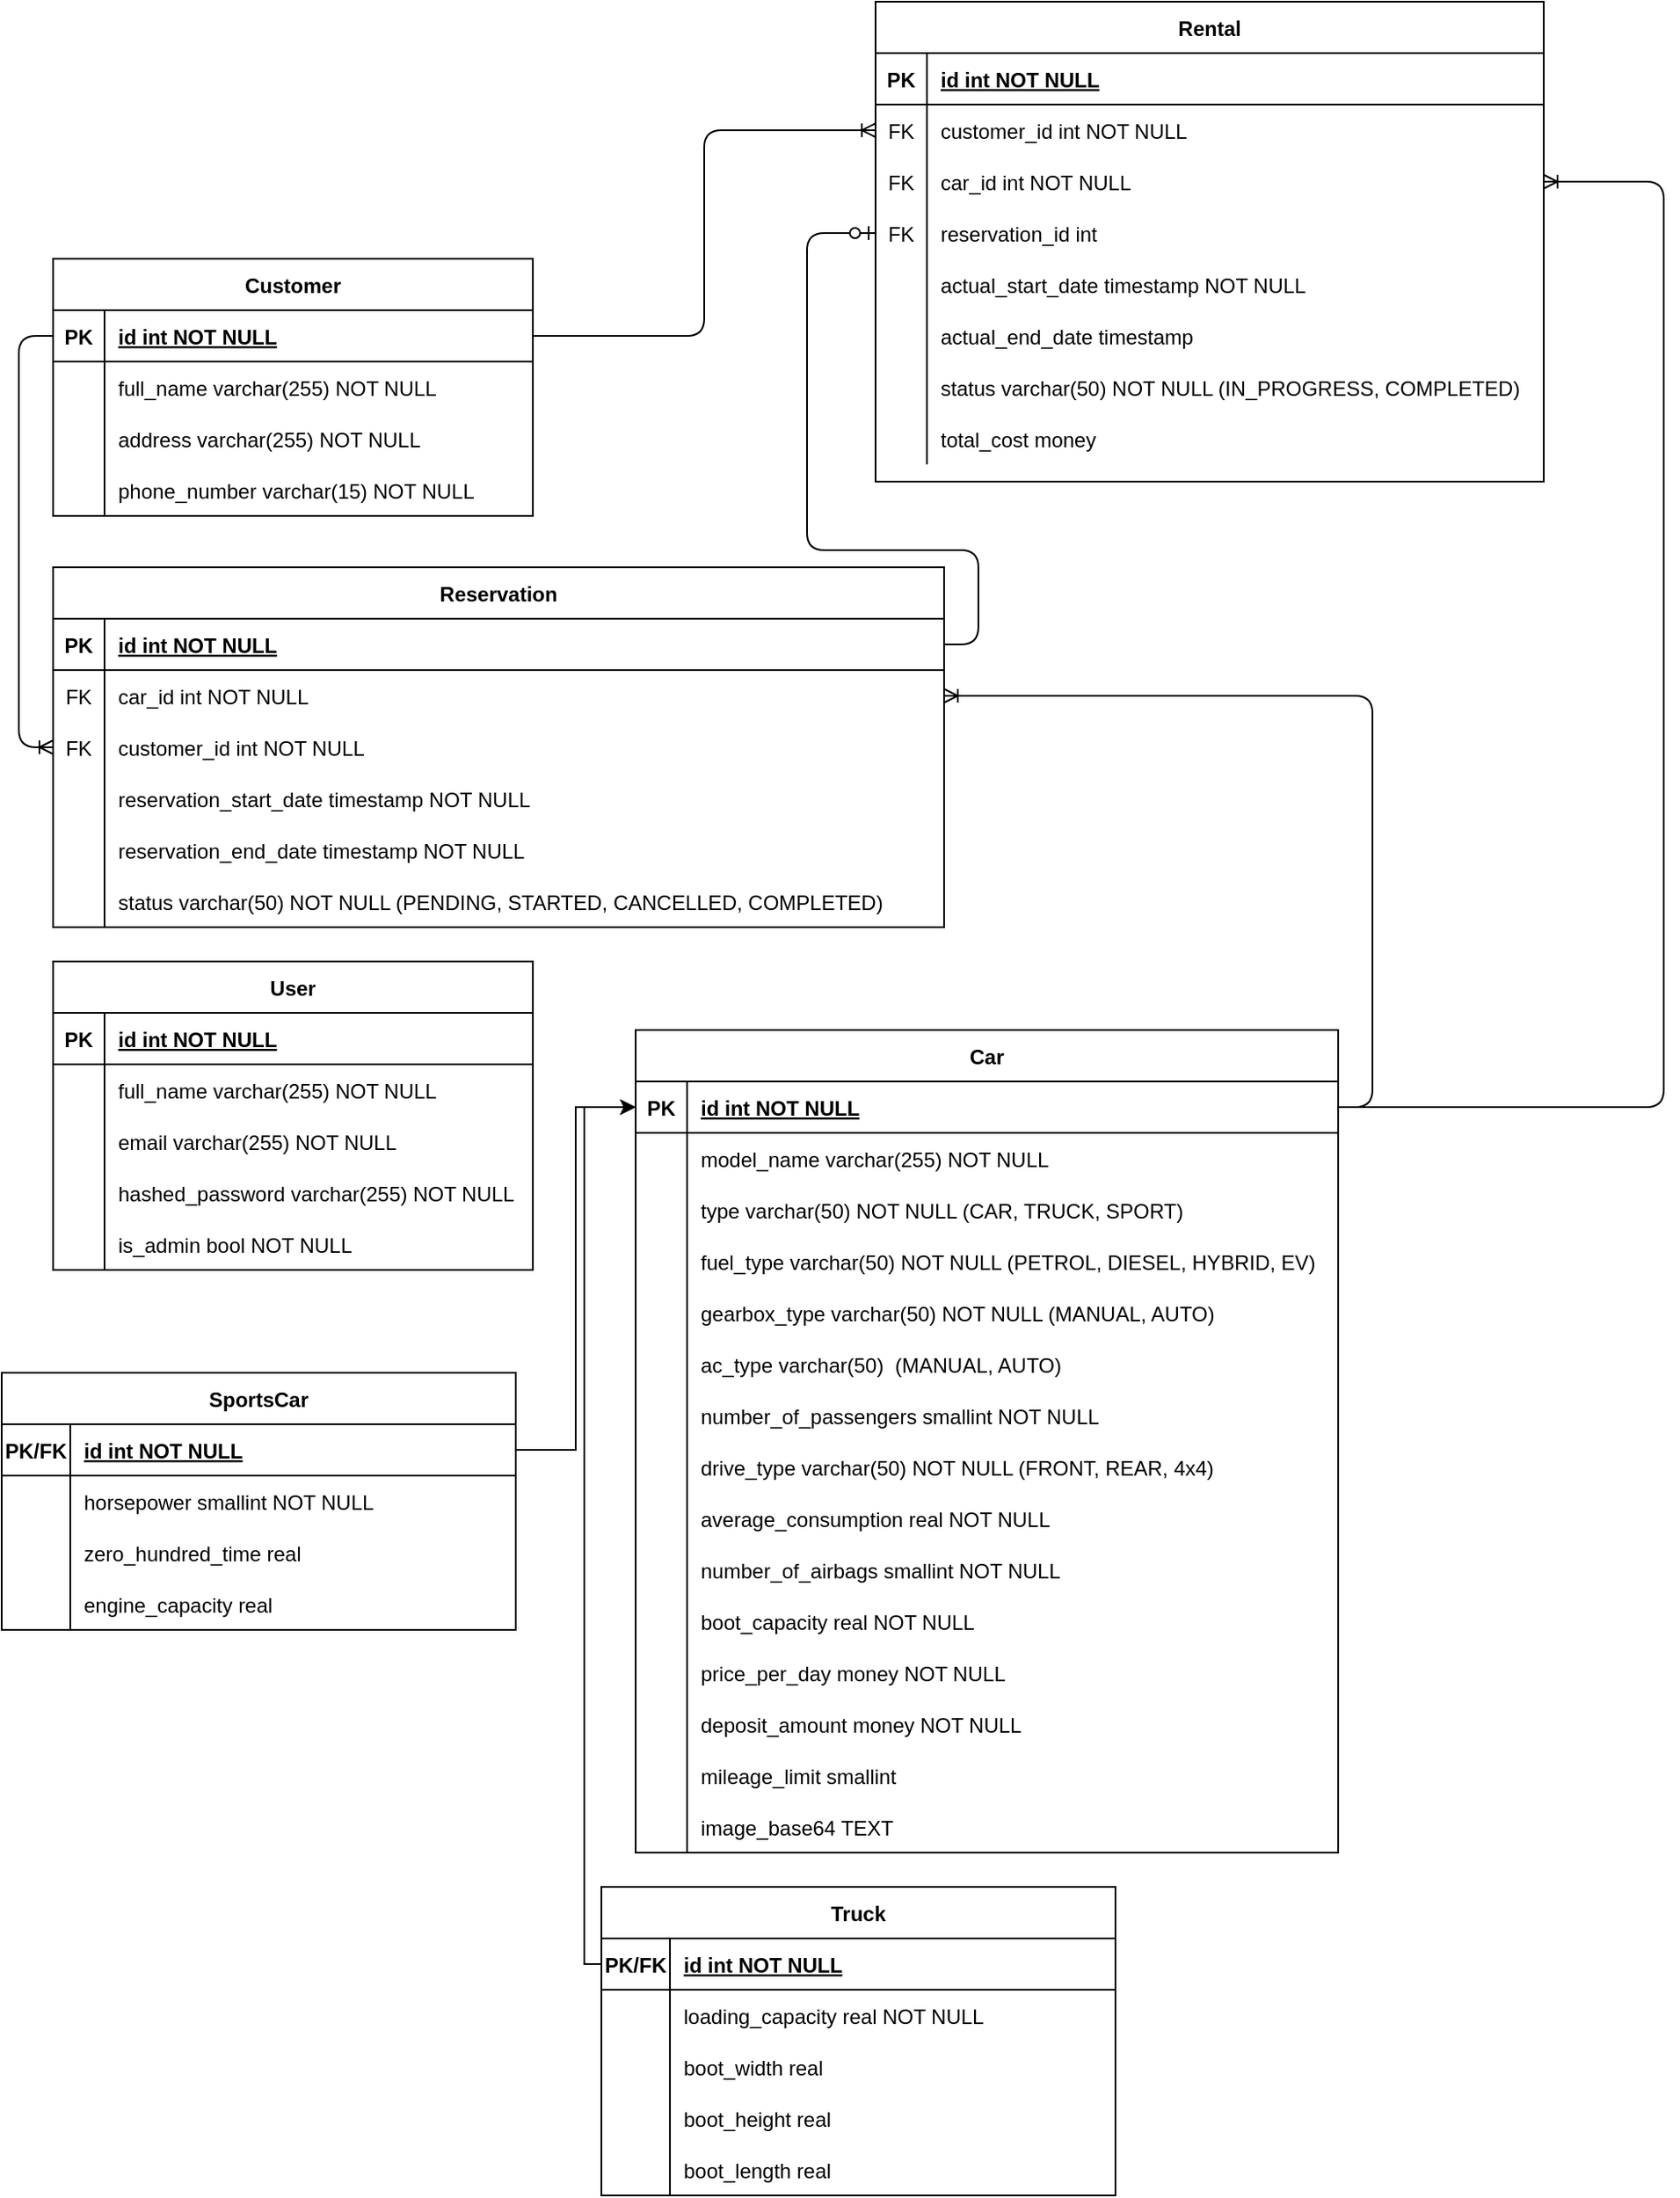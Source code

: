 <mxfile version="13.9.9" type="device"><diagram id="R2lEEEUBdFMjLlhIrx00" name="Page-1"><mxGraphModel dx="2062" dy="1951" grid="1" gridSize="10" guides="1" tooltips="1" connect="1" arrows="1" fold="1" page="1" pageScale="1" pageWidth="850" pageHeight="1100" math="0" shadow="0" extFonts="Permanent Marker^https://fonts.googleapis.com/css?family=Permanent+Marker"><root><mxCell id="0"/><mxCell id="1" parent="0"/><mxCell id="C-vyLk0tnHw3VtMMgP7b-2" value="Car" style="shape=table;startSize=30;container=1;collapsible=1;childLayout=tableLayout;fixedRows=1;rowLines=0;fontStyle=1;align=center;resizeLast=1;" parent="1" vertex="1"><mxGeometry x="380" y="80" width="410" height="480" as="geometry"/></mxCell><mxCell id="C-vyLk0tnHw3VtMMgP7b-3" value="" style="shape=partialRectangle;collapsible=0;dropTarget=0;pointerEvents=0;fillColor=none;points=[[0,0.5],[1,0.5]];portConstraint=eastwest;top=0;left=0;right=0;bottom=1;" parent="C-vyLk0tnHw3VtMMgP7b-2" vertex="1"><mxGeometry y="30" width="410" height="30" as="geometry"/></mxCell><mxCell id="C-vyLk0tnHw3VtMMgP7b-4" value="PK" style="shape=partialRectangle;overflow=hidden;connectable=0;fillColor=none;top=0;left=0;bottom=0;right=0;fontStyle=1;" parent="C-vyLk0tnHw3VtMMgP7b-3" vertex="1"><mxGeometry width="30" height="30" as="geometry"/></mxCell><mxCell id="C-vyLk0tnHw3VtMMgP7b-5" value="id int NOT NULL " style="shape=partialRectangle;overflow=hidden;connectable=0;fillColor=none;top=0;left=0;bottom=0;right=0;align=left;spacingLeft=6;fontStyle=5;" parent="C-vyLk0tnHw3VtMMgP7b-3" vertex="1"><mxGeometry x="30" width="380" height="30" as="geometry"/></mxCell><mxCell id="C-vyLk0tnHw3VtMMgP7b-9" value="" style="shape=partialRectangle;collapsible=0;dropTarget=0;pointerEvents=0;fillColor=none;points=[[0,0.5],[1,0.5]];portConstraint=eastwest;top=0;left=0;right=0;bottom=0;" parent="C-vyLk0tnHw3VtMMgP7b-2" vertex="1"><mxGeometry y="60" width="410" height="30" as="geometry"/></mxCell><mxCell id="C-vyLk0tnHw3VtMMgP7b-10" value="" style="shape=partialRectangle;overflow=hidden;connectable=0;fillColor=none;top=0;left=0;bottom=0;right=0;" parent="C-vyLk0tnHw3VtMMgP7b-9" vertex="1"><mxGeometry width="30" height="30" as="geometry"/></mxCell><mxCell id="C-vyLk0tnHw3VtMMgP7b-11" value="model_name varchar(255) NOT NULL" style="shape=partialRectangle;overflow=hidden;connectable=0;fillColor=none;top=0;left=0;bottom=0;right=0;align=left;spacingLeft=6;" parent="C-vyLk0tnHw3VtMMgP7b-9" vertex="1"><mxGeometry x="30" width="380" height="30" as="geometry"/></mxCell><mxCell id="f2-Ji5tNyEcCbDbgdAHN-10" value="" style="shape=partialRectangle;collapsible=0;dropTarget=0;pointerEvents=0;fillColor=none;points=[[0,0.5],[1,0.5]];portConstraint=eastwest;top=0;left=0;right=0;bottom=0;" vertex="1" parent="C-vyLk0tnHw3VtMMgP7b-2"><mxGeometry y="90" width="410" height="30" as="geometry"/></mxCell><mxCell id="f2-Ji5tNyEcCbDbgdAHN-11" value="" style="shape=partialRectangle;overflow=hidden;connectable=0;fillColor=none;top=0;left=0;bottom=0;right=0;" vertex="1" parent="f2-Ji5tNyEcCbDbgdAHN-10"><mxGeometry width="30" height="30" as="geometry"/></mxCell><mxCell id="f2-Ji5tNyEcCbDbgdAHN-12" value="type varchar(50) NOT NULL (CAR, TRUCK, SPORT)" style="shape=partialRectangle;overflow=hidden;connectable=0;fillColor=none;top=0;left=0;bottom=0;right=0;align=left;spacingLeft=6;" vertex="1" parent="f2-Ji5tNyEcCbDbgdAHN-10"><mxGeometry x="30" width="380" height="30" as="geometry"/></mxCell><mxCell id="f2-Ji5tNyEcCbDbgdAHN-13" value="" style="shape=partialRectangle;collapsible=0;dropTarget=0;pointerEvents=0;fillColor=none;points=[[0,0.5],[1,0.5]];portConstraint=eastwest;top=0;left=0;right=0;bottom=0;" vertex="1" parent="C-vyLk0tnHw3VtMMgP7b-2"><mxGeometry y="120" width="410" height="30" as="geometry"/></mxCell><mxCell id="f2-Ji5tNyEcCbDbgdAHN-14" value="" style="shape=partialRectangle;overflow=hidden;connectable=0;fillColor=none;top=0;left=0;bottom=0;right=0;" vertex="1" parent="f2-Ji5tNyEcCbDbgdAHN-13"><mxGeometry width="30" height="30" as="geometry"/></mxCell><mxCell id="f2-Ji5tNyEcCbDbgdAHN-15" value="fuel_type varchar(50) NOT NULL (PETROL, DIESEL, HYBRID, EV)" style="shape=partialRectangle;overflow=hidden;connectable=0;fillColor=none;top=0;left=0;bottom=0;right=0;align=left;spacingLeft=6;" vertex="1" parent="f2-Ji5tNyEcCbDbgdAHN-13"><mxGeometry x="30" width="380" height="30" as="geometry"/></mxCell><mxCell id="f2-Ji5tNyEcCbDbgdAHN-16" value="" style="shape=partialRectangle;collapsible=0;dropTarget=0;pointerEvents=0;fillColor=none;points=[[0,0.5],[1,0.5]];portConstraint=eastwest;top=0;left=0;right=0;bottom=0;" vertex="1" parent="C-vyLk0tnHw3VtMMgP7b-2"><mxGeometry y="150" width="410" height="30" as="geometry"/></mxCell><mxCell id="f2-Ji5tNyEcCbDbgdAHN-17" value="" style="shape=partialRectangle;overflow=hidden;connectable=0;fillColor=none;top=0;left=0;bottom=0;right=0;" vertex="1" parent="f2-Ji5tNyEcCbDbgdAHN-16"><mxGeometry width="30" height="30" as="geometry"/></mxCell><mxCell id="f2-Ji5tNyEcCbDbgdAHN-18" value="gearbox_type varchar(50) NOT NULL (MANUAL, AUTO)" style="shape=partialRectangle;overflow=hidden;connectable=0;fillColor=none;top=0;left=0;bottom=0;right=0;align=left;spacingLeft=6;" vertex="1" parent="f2-Ji5tNyEcCbDbgdAHN-16"><mxGeometry x="30" width="380" height="30" as="geometry"/></mxCell><mxCell id="f2-Ji5tNyEcCbDbgdAHN-22" value="" style="shape=partialRectangle;collapsible=0;dropTarget=0;pointerEvents=0;fillColor=none;points=[[0,0.5],[1,0.5]];portConstraint=eastwest;top=0;left=0;right=0;bottom=0;" vertex="1" parent="C-vyLk0tnHw3VtMMgP7b-2"><mxGeometry y="180" width="410" height="30" as="geometry"/></mxCell><mxCell id="f2-Ji5tNyEcCbDbgdAHN-23" value="" style="shape=partialRectangle;overflow=hidden;connectable=0;fillColor=none;top=0;left=0;bottom=0;right=0;" vertex="1" parent="f2-Ji5tNyEcCbDbgdAHN-22"><mxGeometry width="30" height="30" as="geometry"/></mxCell><mxCell id="f2-Ji5tNyEcCbDbgdAHN-24" value="ac_type varchar(50)  (MANUAL, AUTO)" style="shape=partialRectangle;overflow=hidden;connectable=0;fillColor=none;top=0;left=0;bottom=0;right=0;align=left;spacingLeft=6;" vertex="1" parent="f2-Ji5tNyEcCbDbgdAHN-22"><mxGeometry x="30" width="380" height="30" as="geometry"/></mxCell><mxCell id="f2-Ji5tNyEcCbDbgdAHN-25" value="" style="shape=partialRectangle;collapsible=0;dropTarget=0;pointerEvents=0;fillColor=none;points=[[0,0.5],[1,0.5]];portConstraint=eastwest;top=0;left=0;right=0;bottom=0;" vertex="1" parent="C-vyLk0tnHw3VtMMgP7b-2"><mxGeometry y="210" width="410" height="30" as="geometry"/></mxCell><mxCell id="f2-Ji5tNyEcCbDbgdAHN-26" value="" style="shape=partialRectangle;overflow=hidden;connectable=0;fillColor=none;top=0;left=0;bottom=0;right=0;" vertex="1" parent="f2-Ji5tNyEcCbDbgdAHN-25"><mxGeometry width="30" height="30" as="geometry"/></mxCell><mxCell id="f2-Ji5tNyEcCbDbgdAHN-27" value="number_of_passengers smallint NOT NULL" style="shape=partialRectangle;overflow=hidden;connectable=0;fillColor=none;top=0;left=0;bottom=0;right=0;align=left;spacingLeft=6;" vertex="1" parent="f2-Ji5tNyEcCbDbgdAHN-25"><mxGeometry x="30" width="380" height="30" as="geometry"/></mxCell><mxCell id="f2-Ji5tNyEcCbDbgdAHN-28" value="" style="shape=partialRectangle;collapsible=0;dropTarget=0;pointerEvents=0;fillColor=none;points=[[0,0.5],[1,0.5]];portConstraint=eastwest;top=0;left=0;right=0;bottom=0;" vertex="1" parent="C-vyLk0tnHw3VtMMgP7b-2"><mxGeometry y="240" width="410" height="30" as="geometry"/></mxCell><mxCell id="f2-Ji5tNyEcCbDbgdAHN-29" value="" style="shape=partialRectangle;overflow=hidden;connectable=0;fillColor=none;top=0;left=0;bottom=0;right=0;" vertex="1" parent="f2-Ji5tNyEcCbDbgdAHN-28"><mxGeometry width="30" height="30" as="geometry"/></mxCell><mxCell id="f2-Ji5tNyEcCbDbgdAHN-30" value="drive_type varchar(50) NOT NULL (FRONT, REAR, 4x4) " style="shape=partialRectangle;overflow=hidden;connectable=0;fillColor=none;top=0;left=0;bottom=0;right=0;align=left;spacingLeft=6;" vertex="1" parent="f2-Ji5tNyEcCbDbgdAHN-28"><mxGeometry x="30" width="380" height="30" as="geometry"/></mxCell><mxCell id="f2-Ji5tNyEcCbDbgdAHN-31" value="" style="shape=partialRectangle;collapsible=0;dropTarget=0;pointerEvents=0;fillColor=none;points=[[0,0.5],[1,0.5]];portConstraint=eastwest;top=0;left=0;right=0;bottom=0;" vertex="1" parent="C-vyLk0tnHw3VtMMgP7b-2"><mxGeometry y="270" width="410" height="30" as="geometry"/></mxCell><mxCell id="f2-Ji5tNyEcCbDbgdAHN-32" value="" style="shape=partialRectangle;overflow=hidden;connectable=0;fillColor=none;top=0;left=0;bottom=0;right=0;" vertex="1" parent="f2-Ji5tNyEcCbDbgdAHN-31"><mxGeometry width="30" height="30" as="geometry"/></mxCell><mxCell id="f2-Ji5tNyEcCbDbgdAHN-33" value="average_consumption real NOT NULL" style="shape=partialRectangle;overflow=hidden;connectable=0;fillColor=none;top=0;left=0;bottom=0;right=0;align=left;spacingLeft=6;" vertex="1" parent="f2-Ji5tNyEcCbDbgdAHN-31"><mxGeometry x="30" width="380" height="30" as="geometry"/></mxCell><mxCell id="f2-Ji5tNyEcCbDbgdAHN-34" value="" style="shape=partialRectangle;collapsible=0;dropTarget=0;pointerEvents=0;fillColor=none;points=[[0,0.5],[1,0.5]];portConstraint=eastwest;top=0;left=0;right=0;bottom=0;" vertex="1" parent="C-vyLk0tnHw3VtMMgP7b-2"><mxGeometry y="300" width="410" height="30" as="geometry"/></mxCell><mxCell id="f2-Ji5tNyEcCbDbgdAHN-35" value="" style="shape=partialRectangle;overflow=hidden;connectable=0;fillColor=none;top=0;left=0;bottom=0;right=0;" vertex="1" parent="f2-Ji5tNyEcCbDbgdAHN-34"><mxGeometry width="30" height="30" as="geometry"/></mxCell><mxCell id="f2-Ji5tNyEcCbDbgdAHN-36" value="number_of_airbags smallint NOT NULL" style="shape=partialRectangle;overflow=hidden;connectable=0;fillColor=none;top=0;left=0;bottom=0;right=0;align=left;spacingLeft=6;" vertex="1" parent="f2-Ji5tNyEcCbDbgdAHN-34"><mxGeometry x="30" width="380" height="30" as="geometry"/></mxCell><mxCell id="f2-Ji5tNyEcCbDbgdAHN-37" value="" style="shape=partialRectangle;collapsible=0;dropTarget=0;pointerEvents=0;fillColor=none;points=[[0,0.5],[1,0.5]];portConstraint=eastwest;top=0;left=0;right=0;bottom=0;" vertex="1" parent="C-vyLk0tnHw3VtMMgP7b-2"><mxGeometry y="330" width="410" height="30" as="geometry"/></mxCell><mxCell id="f2-Ji5tNyEcCbDbgdAHN-38" value="" style="shape=partialRectangle;overflow=hidden;connectable=0;fillColor=none;top=0;left=0;bottom=0;right=0;" vertex="1" parent="f2-Ji5tNyEcCbDbgdAHN-37"><mxGeometry width="30" height="30" as="geometry"/></mxCell><mxCell id="f2-Ji5tNyEcCbDbgdAHN-39" value="boot_capacity real NOT NULL" style="shape=partialRectangle;overflow=hidden;connectable=0;fillColor=none;top=0;left=0;bottom=0;right=0;align=left;spacingLeft=6;" vertex="1" parent="f2-Ji5tNyEcCbDbgdAHN-37"><mxGeometry x="30" width="380" height="30" as="geometry"/></mxCell><mxCell id="f2-Ji5tNyEcCbDbgdAHN-40" value="" style="shape=partialRectangle;collapsible=0;dropTarget=0;pointerEvents=0;fillColor=none;points=[[0,0.5],[1,0.5]];portConstraint=eastwest;top=0;left=0;right=0;bottom=0;" vertex="1" parent="C-vyLk0tnHw3VtMMgP7b-2"><mxGeometry y="360" width="410" height="30" as="geometry"/></mxCell><mxCell id="f2-Ji5tNyEcCbDbgdAHN-41" value="" style="shape=partialRectangle;overflow=hidden;connectable=0;fillColor=none;top=0;left=0;bottom=0;right=0;" vertex="1" parent="f2-Ji5tNyEcCbDbgdAHN-40"><mxGeometry width="30" height="30" as="geometry"/></mxCell><mxCell id="f2-Ji5tNyEcCbDbgdAHN-42" value="price_per_day money NOT NULL" style="shape=partialRectangle;overflow=hidden;connectable=0;fillColor=none;top=0;left=0;bottom=0;right=0;align=left;spacingLeft=6;" vertex="1" parent="f2-Ji5tNyEcCbDbgdAHN-40"><mxGeometry x="30" width="380" height="30" as="geometry"/></mxCell><mxCell id="f2-Ji5tNyEcCbDbgdAHN-43" value="" style="shape=partialRectangle;collapsible=0;dropTarget=0;pointerEvents=0;fillColor=none;points=[[0,0.5],[1,0.5]];portConstraint=eastwest;top=0;left=0;right=0;bottom=0;" vertex="1" parent="C-vyLk0tnHw3VtMMgP7b-2"><mxGeometry y="390" width="410" height="30" as="geometry"/></mxCell><mxCell id="f2-Ji5tNyEcCbDbgdAHN-44" value="" style="shape=partialRectangle;overflow=hidden;connectable=0;fillColor=none;top=0;left=0;bottom=0;right=0;" vertex="1" parent="f2-Ji5tNyEcCbDbgdAHN-43"><mxGeometry width="30" height="30" as="geometry"/></mxCell><mxCell id="f2-Ji5tNyEcCbDbgdAHN-45" value="deposit_amount money NOT NULL" style="shape=partialRectangle;overflow=hidden;connectable=0;fillColor=none;top=0;left=0;bottom=0;right=0;align=left;spacingLeft=6;" vertex="1" parent="f2-Ji5tNyEcCbDbgdAHN-43"><mxGeometry x="30" width="380" height="30" as="geometry"/></mxCell><mxCell id="f2-Ji5tNyEcCbDbgdAHN-46" value="" style="shape=partialRectangle;collapsible=0;dropTarget=0;pointerEvents=0;fillColor=none;points=[[0,0.5],[1,0.5]];portConstraint=eastwest;top=0;left=0;right=0;bottom=0;" vertex="1" parent="C-vyLk0tnHw3VtMMgP7b-2"><mxGeometry y="420" width="410" height="30" as="geometry"/></mxCell><mxCell id="f2-Ji5tNyEcCbDbgdAHN-47" value="" style="shape=partialRectangle;overflow=hidden;connectable=0;fillColor=none;top=0;left=0;bottom=0;right=0;" vertex="1" parent="f2-Ji5tNyEcCbDbgdAHN-46"><mxGeometry width="30" height="30" as="geometry"/></mxCell><mxCell id="f2-Ji5tNyEcCbDbgdAHN-48" value="mileage_limit smallint" style="shape=partialRectangle;overflow=hidden;connectable=0;fillColor=none;top=0;left=0;bottom=0;right=0;align=left;spacingLeft=6;" vertex="1" parent="f2-Ji5tNyEcCbDbgdAHN-46"><mxGeometry x="30" width="380" height="30" as="geometry"/></mxCell><mxCell id="f2-Ji5tNyEcCbDbgdAHN-49" value="" style="shape=partialRectangle;collapsible=0;dropTarget=0;pointerEvents=0;fillColor=none;points=[[0,0.5],[1,0.5]];portConstraint=eastwest;top=0;left=0;right=0;bottom=0;" vertex="1" parent="C-vyLk0tnHw3VtMMgP7b-2"><mxGeometry y="450" width="410" height="30" as="geometry"/></mxCell><mxCell id="f2-Ji5tNyEcCbDbgdAHN-50" value="" style="shape=partialRectangle;overflow=hidden;connectable=0;fillColor=none;top=0;left=0;bottom=0;right=0;" vertex="1" parent="f2-Ji5tNyEcCbDbgdAHN-49"><mxGeometry width="30" height="30" as="geometry"/></mxCell><mxCell id="f2-Ji5tNyEcCbDbgdAHN-51" value="image_base64 TEXT" style="shape=partialRectangle;overflow=hidden;connectable=0;fillColor=none;top=0;left=0;bottom=0;right=0;align=left;spacingLeft=6;" vertex="1" parent="f2-Ji5tNyEcCbDbgdAHN-49"><mxGeometry x="30" width="380" height="30" as="geometry"/></mxCell><mxCell id="C-vyLk0tnHw3VtMMgP7b-23" value="User" style="shape=table;startSize=30;container=1;collapsible=1;childLayout=tableLayout;fixedRows=1;rowLines=0;fontStyle=1;align=center;resizeLast=1;" parent="1" vertex="1"><mxGeometry x="40" y="40" width="280" height="180" as="geometry"/></mxCell><mxCell id="C-vyLk0tnHw3VtMMgP7b-24" value="" style="shape=partialRectangle;collapsible=0;dropTarget=0;pointerEvents=0;fillColor=none;points=[[0,0.5],[1,0.5]];portConstraint=eastwest;top=0;left=0;right=0;bottom=1;" parent="C-vyLk0tnHw3VtMMgP7b-23" vertex="1"><mxGeometry y="30" width="280" height="30" as="geometry"/></mxCell><mxCell id="C-vyLk0tnHw3VtMMgP7b-25" value="PK" style="shape=partialRectangle;overflow=hidden;connectable=0;fillColor=none;top=0;left=0;bottom=0;right=0;fontStyle=1;" parent="C-vyLk0tnHw3VtMMgP7b-24" vertex="1"><mxGeometry width="30" height="30" as="geometry"/></mxCell><mxCell id="C-vyLk0tnHw3VtMMgP7b-26" value="id int NOT NULL " style="shape=partialRectangle;overflow=hidden;connectable=0;fillColor=none;top=0;left=0;bottom=0;right=0;align=left;spacingLeft=6;fontStyle=5;" parent="C-vyLk0tnHw3VtMMgP7b-24" vertex="1"><mxGeometry x="30" width="250" height="30" as="geometry"/></mxCell><mxCell id="C-vyLk0tnHw3VtMMgP7b-27" value="" style="shape=partialRectangle;collapsible=0;dropTarget=0;pointerEvents=0;fillColor=none;points=[[0,0.5],[1,0.5]];portConstraint=eastwest;top=0;left=0;right=0;bottom=0;" parent="C-vyLk0tnHw3VtMMgP7b-23" vertex="1"><mxGeometry y="60" width="280" height="30" as="geometry"/></mxCell><mxCell id="C-vyLk0tnHw3VtMMgP7b-28" value="" style="shape=partialRectangle;overflow=hidden;connectable=0;fillColor=none;top=0;left=0;bottom=0;right=0;" parent="C-vyLk0tnHw3VtMMgP7b-27" vertex="1"><mxGeometry width="30" height="30" as="geometry"/></mxCell><mxCell id="C-vyLk0tnHw3VtMMgP7b-29" value="full_name varchar(255) NOT NULL" style="shape=partialRectangle;overflow=hidden;connectable=0;fillColor=none;top=0;left=0;bottom=0;right=0;align=left;spacingLeft=6;" parent="C-vyLk0tnHw3VtMMgP7b-27" vertex="1"><mxGeometry x="30" width="250" height="30" as="geometry"/></mxCell><mxCell id="f2-Ji5tNyEcCbDbgdAHN-1" value="" style="shape=partialRectangle;collapsible=0;dropTarget=0;pointerEvents=0;fillColor=none;points=[[0,0.5],[1,0.5]];portConstraint=eastwest;top=0;left=0;right=0;bottom=0;" vertex="1" parent="C-vyLk0tnHw3VtMMgP7b-23"><mxGeometry y="90" width="280" height="30" as="geometry"/></mxCell><mxCell id="f2-Ji5tNyEcCbDbgdAHN-2" value="" style="shape=partialRectangle;overflow=hidden;connectable=0;fillColor=none;top=0;left=0;bottom=0;right=0;" vertex="1" parent="f2-Ji5tNyEcCbDbgdAHN-1"><mxGeometry width="30" height="30" as="geometry"/></mxCell><mxCell id="f2-Ji5tNyEcCbDbgdAHN-3" value="email varchar(255) NOT NULL" style="shape=partialRectangle;overflow=hidden;connectable=0;fillColor=none;top=0;left=0;bottom=0;right=0;align=left;spacingLeft=6;" vertex="1" parent="f2-Ji5tNyEcCbDbgdAHN-1"><mxGeometry x="30" width="250" height="30" as="geometry"/></mxCell><mxCell id="f2-Ji5tNyEcCbDbgdAHN-4" value="" style="shape=partialRectangle;collapsible=0;dropTarget=0;pointerEvents=0;fillColor=none;points=[[0,0.5],[1,0.5]];portConstraint=eastwest;top=0;left=0;right=0;bottom=0;" vertex="1" parent="C-vyLk0tnHw3VtMMgP7b-23"><mxGeometry y="120" width="280" height="30" as="geometry"/></mxCell><mxCell id="f2-Ji5tNyEcCbDbgdAHN-5" value="" style="shape=partialRectangle;overflow=hidden;connectable=0;fillColor=none;top=0;left=0;bottom=0;right=0;" vertex="1" parent="f2-Ji5tNyEcCbDbgdAHN-4"><mxGeometry width="30" height="30" as="geometry"/></mxCell><mxCell id="f2-Ji5tNyEcCbDbgdAHN-6" value="hashed_password varchar(255) NOT NULL" style="shape=partialRectangle;overflow=hidden;connectable=0;fillColor=none;top=0;left=0;bottom=0;right=0;align=left;spacingLeft=6;" vertex="1" parent="f2-Ji5tNyEcCbDbgdAHN-4"><mxGeometry x="30" width="250" height="30" as="geometry"/></mxCell><mxCell id="f2-Ji5tNyEcCbDbgdAHN-7" value="" style="shape=partialRectangle;collapsible=0;dropTarget=0;pointerEvents=0;fillColor=none;points=[[0,0.5],[1,0.5]];portConstraint=eastwest;top=0;left=0;right=0;bottom=0;" vertex="1" parent="C-vyLk0tnHw3VtMMgP7b-23"><mxGeometry y="150" width="280" height="30" as="geometry"/></mxCell><mxCell id="f2-Ji5tNyEcCbDbgdAHN-8" value="" style="shape=partialRectangle;overflow=hidden;connectable=0;fillColor=none;top=0;left=0;bottom=0;right=0;" vertex="1" parent="f2-Ji5tNyEcCbDbgdAHN-7"><mxGeometry width="30" height="30" as="geometry"/></mxCell><mxCell id="f2-Ji5tNyEcCbDbgdAHN-9" value="is_admin bool NOT NULL" style="shape=partialRectangle;overflow=hidden;connectable=0;fillColor=none;top=0;left=0;bottom=0;right=0;align=left;spacingLeft=6;" vertex="1" parent="f2-Ji5tNyEcCbDbgdAHN-7"><mxGeometry x="30" width="250" height="30" as="geometry"/></mxCell><mxCell id="f2-Ji5tNyEcCbDbgdAHN-55" value="Truck" style="shape=table;startSize=30;container=1;collapsible=1;childLayout=tableLayout;fixedRows=1;rowLines=0;fontStyle=1;align=center;resizeLast=1;" vertex="1" parent="1"><mxGeometry x="360" y="580" width="300" height="180" as="geometry"/></mxCell><mxCell id="f2-Ji5tNyEcCbDbgdAHN-56" value="" style="shape=partialRectangle;collapsible=0;dropTarget=0;pointerEvents=0;fillColor=none;points=[[0,0.5],[1,0.5]];portConstraint=eastwest;top=0;left=0;right=0;bottom=1;" vertex="1" parent="f2-Ji5tNyEcCbDbgdAHN-55"><mxGeometry y="30" width="300" height="30" as="geometry"/></mxCell><mxCell id="f2-Ji5tNyEcCbDbgdAHN-57" value="PK/FK" style="shape=partialRectangle;overflow=hidden;connectable=0;fillColor=none;top=0;left=0;bottom=0;right=0;fontStyle=1;" vertex="1" parent="f2-Ji5tNyEcCbDbgdAHN-56"><mxGeometry width="40" height="30" as="geometry"/></mxCell><mxCell id="f2-Ji5tNyEcCbDbgdAHN-58" value="id int NOT NULL " style="shape=partialRectangle;overflow=hidden;connectable=0;fillColor=none;top=0;left=0;bottom=0;right=0;align=left;spacingLeft=6;fontStyle=5;" vertex="1" parent="f2-Ji5tNyEcCbDbgdAHN-56"><mxGeometry x="40" width="260" height="30" as="geometry"/></mxCell><mxCell id="f2-Ji5tNyEcCbDbgdAHN-59" value="" style="shape=partialRectangle;collapsible=0;dropTarget=0;pointerEvents=0;fillColor=none;points=[[0,0.5],[1,0.5]];portConstraint=eastwest;top=0;left=0;right=0;bottom=0;" vertex="1" parent="f2-Ji5tNyEcCbDbgdAHN-55"><mxGeometry y="60" width="300" height="30" as="geometry"/></mxCell><mxCell id="f2-Ji5tNyEcCbDbgdAHN-60" value="" style="shape=partialRectangle;overflow=hidden;connectable=0;fillColor=none;top=0;left=0;bottom=0;right=0;" vertex="1" parent="f2-Ji5tNyEcCbDbgdAHN-59"><mxGeometry width="40" height="30" as="geometry"/></mxCell><mxCell id="f2-Ji5tNyEcCbDbgdAHN-61" value="" style="shape=partialRectangle;overflow=hidden;connectable=0;fillColor=none;top=0;left=0;bottom=0;right=0;align=left;spacingLeft=6;" vertex="1" parent="f2-Ji5tNyEcCbDbgdAHN-59"><mxGeometry x="40" width="260" height="30" as="geometry"/></mxCell><mxCell id="f2-Ji5tNyEcCbDbgdAHN-62" value="" style="shape=partialRectangle;collapsible=0;dropTarget=0;pointerEvents=0;fillColor=none;points=[[0,0.5],[1,0.5]];portConstraint=eastwest;top=0;left=0;right=0;bottom=0;" vertex="1" parent="f2-Ji5tNyEcCbDbgdAHN-55"><mxGeometry y="90" width="300" height="30" as="geometry"/></mxCell><mxCell id="f2-Ji5tNyEcCbDbgdAHN-63" value="" style="shape=partialRectangle;overflow=hidden;connectable=0;fillColor=none;top=0;left=0;bottom=0;right=0;" vertex="1" parent="f2-Ji5tNyEcCbDbgdAHN-62"><mxGeometry width="40" height="30" as="geometry"/></mxCell><mxCell id="f2-Ji5tNyEcCbDbgdAHN-64" value="boot_width real" style="shape=partialRectangle;overflow=hidden;connectable=0;fillColor=none;top=0;left=0;bottom=0;right=0;align=left;spacingLeft=6;" vertex="1" parent="f2-Ji5tNyEcCbDbgdAHN-62"><mxGeometry x="40" width="260" height="30" as="geometry"/></mxCell><mxCell id="f2-Ji5tNyEcCbDbgdAHN-65" value="" style="shape=partialRectangle;collapsible=0;dropTarget=0;pointerEvents=0;fillColor=none;points=[[0,0.5],[1,0.5]];portConstraint=eastwest;top=0;left=0;right=0;bottom=0;" vertex="1" parent="f2-Ji5tNyEcCbDbgdAHN-55"><mxGeometry y="120" width="300" height="30" as="geometry"/></mxCell><mxCell id="f2-Ji5tNyEcCbDbgdAHN-66" value="" style="shape=partialRectangle;overflow=hidden;connectable=0;fillColor=none;top=0;left=0;bottom=0;right=0;" vertex="1" parent="f2-Ji5tNyEcCbDbgdAHN-65"><mxGeometry width="40" height="30" as="geometry"/></mxCell><mxCell id="f2-Ji5tNyEcCbDbgdAHN-67" value="boot_height real" style="shape=partialRectangle;overflow=hidden;connectable=0;fillColor=none;top=0;left=0;bottom=0;right=0;align=left;spacingLeft=6;" vertex="1" parent="f2-Ji5tNyEcCbDbgdAHN-65"><mxGeometry x="40" width="260" height="30" as="geometry"/></mxCell><mxCell id="f2-Ji5tNyEcCbDbgdAHN-68" value="" style="shape=partialRectangle;collapsible=0;dropTarget=0;pointerEvents=0;fillColor=none;points=[[0,0.5],[1,0.5]];portConstraint=eastwest;top=0;left=0;right=0;bottom=0;" vertex="1" parent="f2-Ji5tNyEcCbDbgdAHN-55"><mxGeometry y="150" width="300" height="30" as="geometry"/></mxCell><mxCell id="f2-Ji5tNyEcCbDbgdAHN-69" value="" style="shape=partialRectangle;overflow=hidden;connectable=0;fillColor=none;top=0;left=0;bottom=0;right=0;" vertex="1" parent="f2-Ji5tNyEcCbDbgdAHN-68"><mxGeometry width="40" height="30" as="geometry"/></mxCell><mxCell id="f2-Ji5tNyEcCbDbgdAHN-70" value="boot_length real" style="shape=partialRectangle;overflow=hidden;connectable=0;fillColor=none;top=0;left=0;bottom=0;right=0;align=left;spacingLeft=6;" vertex="1" parent="f2-Ji5tNyEcCbDbgdAHN-68"><mxGeometry x="40" width="260" height="30" as="geometry"/></mxCell><mxCell id="f2-Ji5tNyEcCbDbgdAHN-71" value="loading_capacity real NOT NULL" style="shape=partialRectangle;overflow=hidden;connectable=0;fillColor=none;top=0;left=0;bottom=0;right=0;align=left;spacingLeft=6;" vertex="1" parent="1"><mxGeometry x="400" y="640" width="260" height="30" as="geometry"/></mxCell><mxCell id="f2-Ji5tNyEcCbDbgdAHN-72" style="rounded=0;orthogonalLoop=1;jettySize=auto;html=1;entryX=0;entryY=0.5;entryDx=0;entryDy=0;edgeStyle=elbowEdgeStyle;" edge="1" parent="1" source="f2-Ji5tNyEcCbDbgdAHN-56" target="C-vyLk0tnHw3VtMMgP7b-3"><mxGeometry relative="1" as="geometry"><Array as="points"><mxPoint x="350" y="370"/></Array></mxGeometry></mxCell><mxCell id="f2-Ji5tNyEcCbDbgdAHN-73" value="SportsCar" style="shape=table;startSize=30;container=1;collapsible=1;childLayout=tableLayout;fixedRows=1;rowLines=0;fontStyle=1;align=center;resizeLast=1;" vertex="1" parent="1"><mxGeometry x="10" y="280" width="300" height="150" as="geometry"/></mxCell><mxCell id="f2-Ji5tNyEcCbDbgdAHN-74" value="" style="shape=partialRectangle;collapsible=0;dropTarget=0;pointerEvents=0;fillColor=none;points=[[0,0.5],[1,0.5]];portConstraint=eastwest;top=0;left=0;right=0;bottom=1;" vertex="1" parent="f2-Ji5tNyEcCbDbgdAHN-73"><mxGeometry y="30" width="300" height="30" as="geometry"/></mxCell><mxCell id="f2-Ji5tNyEcCbDbgdAHN-75" value="PK/FK" style="shape=partialRectangle;overflow=hidden;connectable=0;fillColor=none;top=0;left=0;bottom=0;right=0;fontStyle=1;" vertex="1" parent="f2-Ji5tNyEcCbDbgdAHN-74"><mxGeometry width="40" height="30" as="geometry"/></mxCell><mxCell id="f2-Ji5tNyEcCbDbgdAHN-76" value="id int NOT NULL " style="shape=partialRectangle;overflow=hidden;connectable=0;fillColor=none;top=0;left=0;bottom=0;right=0;align=left;spacingLeft=6;fontStyle=5;" vertex="1" parent="f2-Ji5tNyEcCbDbgdAHN-74"><mxGeometry x="40" width="260" height="30" as="geometry"/></mxCell><mxCell id="f2-Ji5tNyEcCbDbgdAHN-80" value="" style="shape=partialRectangle;collapsible=0;dropTarget=0;pointerEvents=0;fillColor=none;points=[[0,0.5],[1,0.5]];portConstraint=eastwest;top=0;left=0;right=0;bottom=0;" vertex="1" parent="f2-Ji5tNyEcCbDbgdAHN-73"><mxGeometry y="60" width="300" height="30" as="geometry"/></mxCell><mxCell id="f2-Ji5tNyEcCbDbgdAHN-81" value="" style="shape=partialRectangle;overflow=hidden;connectable=0;fillColor=none;top=0;left=0;bottom=0;right=0;" vertex="1" parent="f2-Ji5tNyEcCbDbgdAHN-80"><mxGeometry width="40" height="30" as="geometry"/></mxCell><mxCell id="f2-Ji5tNyEcCbDbgdAHN-82" value="horsepower smallint NOT NULL" style="shape=partialRectangle;overflow=hidden;connectable=0;fillColor=none;top=0;left=0;bottom=0;right=0;align=left;spacingLeft=6;" vertex="1" parent="f2-Ji5tNyEcCbDbgdAHN-80"><mxGeometry x="40" width="260" height="30" as="geometry"/></mxCell><mxCell id="f2-Ji5tNyEcCbDbgdAHN-86" value="" style="shape=partialRectangle;collapsible=0;dropTarget=0;pointerEvents=0;fillColor=none;points=[[0,0.5],[1,0.5]];portConstraint=eastwest;top=0;left=0;right=0;bottom=0;" vertex="1" parent="f2-Ji5tNyEcCbDbgdAHN-73"><mxGeometry y="90" width="300" height="30" as="geometry"/></mxCell><mxCell id="f2-Ji5tNyEcCbDbgdAHN-87" value="" style="shape=partialRectangle;overflow=hidden;connectable=0;fillColor=none;top=0;left=0;bottom=0;right=0;" vertex="1" parent="f2-Ji5tNyEcCbDbgdAHN-86"><mxGeometry width="40" height="30" as="geometry"/></mxCell><mxCell id="f2-Ji5tNyEcCbDbgdAHN-88" value="zero_hundred_time real" style="shape=partialRectangle;overflow=hidden;connectable=0;fillColor=none;top=0;left=0;bottom=0;right=0;align=left;spacingLeft=6;" vertex="1" parent="f2-Ji5tNyEcCbDbgdAHN-86"><mxGeometry x="40" width="260" height="30" as="geometry"/></mxCell><mxCell id="f2-Ji5tNyEcCbDbgdAHN-90" value="" style="shape=partialRectangle;collapsible=0;dropTarget=0;pointerEvents=0;fillColor=none;points=[[0,0.5],[1,0.5]];portConstraint=eastwest;top=0;left=0;right=0;bottom=0;" vertex="1" parent="f2-Ji5tNyEcCbDbgdAHN-73"><mxGeometry y="120" width="300" height="30" as="geometry"/></mxCell><mxCell id="f2-Ji5tNyEcCbDbgdAHN-91" value="" style="shape=partialRectangle;overflow=hidden;connectable=0;fillColor=none;top=0;left=0;bottom=0;right=0;" vertex="1" parent="f2-Ji5tNyEcCbDbgdAHN-90"><mxGeometry width="40" height="30" as="geometry"/></mxCell><mxCell id="f2-Ji5tNyEcCbDbgdAHN-92" value="engine_capacity real" style="shape=partialRectangle;overflow=hidden;connectable=0;fillColor=none;top=0;left=0;bottom=0;right=0;align=left;spacingLeft=6;" vertex="1" parent="f2-Ji5tNyEcCbDbgdAHN-90"><mxGeometry x="40" width="260" height="30" as="geometry"/></mxCell><mxCell id="f2-Ji5tNyEcCbDbgdAHN-89" style="edgeStyle=elbowEdgeStyle;rounded=0;orthogonalLoop=1;jettySize=auto;html=1;entryX=0;entryY=0.5;entryDx=0;entryDy=0;" edge="1" parent="1" source="f2-Ji5tNyEcCbDbgdAHN-74" target="C-vyLk0tnHw3VtMMgP7b-3"><mxGeometry relative="1" as="geometry"/></mxCell><mxCell id="f2-Ji5tNyEcCbDbgdAHN-93" value="Reservation" style="shape=table;startSize=30;container=1;collapsible=1;childLayout=tableLayout;fixedRows=1;rowLines=0;fontStyle=1;align=center;resizeLast=1;" vertex="1" parent="1"><mxGeometry x="40" y="-190" width="520" height="210" as="geometry"/></mxCell><mxCell id="f2-Ji5tNyEcCbDbgdAHN-94" value="" style="shape=partialRectangle;collapsible=0;dropTarget=0;pointerEvents=0;fillColor=none;points=[[0,0.5],[1,0.5]];portConstraint=eastwest;top=0;left=0;right=0;bottom=1;" vertex="1" parent="f2-Ji5tNyEcCbDbgdAHN-93"><mxGeometry y="30" width="520" height="30" as="geometry"/></mxCell><mxCell id="f2-Ji5tNyEcCbDbgdAHN-95" value="PK" style="shape=partialRectangle;overflow=hidden;connectable=0;fillColor=none;top=0;left=0;bottom=0;right=0;fontStyle=1;" vertex="1" parent="f2-Ji5tNyEcCbDbgdAHN-94"><mxGeometry width="30" height="30" as="geometry"/></mxCell><mxCell id="f2-Ji5tNyEcCbDbgdAHN-96" value="id int NOT NULL " style="shape=partialRectangle;overflow=hidden;connectable=0;fillColor=none;top=0;left=0;bottom=0;right=0;align=left;spacingLeft=6;fontStyle=5;" vertex="1" parent="f2-Ji5tNyEcCbDbgdAHN-94"><mxGeometry x="30" width="490" height="30" as="geometry"/></mxCell><mxCell id="f2-Ji5tNyEcCbDbgdAHN-100" value="" style="shape=partialRectangle;collapsible=0;dropTarget=0;pointerEvents=0;fillColor=none;points=[[0,0.5],[1,0.5]];portConstraint=eastwest;top=0;left=0;right=0;bottom=0;" vertex="1" parent="f2-Ji5tNyEcCbDbgdAHN-93"><mxGeometry y="60" width="520" height="30" as="geometry"/></mxCell><mxCell id="f2-Ji5tNyEcCbDbgdAHN-101" value="FK" style="shape=partialRectangle;overflow=hidden;connectable=0;fillColor=none;top=0;left=0;bottom=0;right=0;" vertex="1" parent="f2-Ji5tNyEcCbDbgdAHN-100"><mxGeometry width="30" height="30" as="geometry"/></mxCell><mxCell id="f2-Ji5tNyEcCbDbgdAHN-102" value="car_id int NOT NULL" style="shape=partialRectangle;overflow=hidden;connectable=0;fillColor=none;top=0;left=0;bottom=0;right=0;align=left;spacingLeft=6;" vertex="1" parent="f2-Ji5tNyEcCbDbgdAHN-100"><mxGeometry x="30" width="490" height="30" as="geometry"/></mxCell><mxCell id="f2-Ji5tNyEcCbDbgdAHN-134" value="" style="shape=partialRectangle;collapsible=0;dropTarget=0;pointerEvents=0;fillColor=none;points=[[0,0.5],[1,0.5]];portConstraint=eastwest;top=0;left=0;right=0;bottom=0;" vertex="1" parent="f2-Ji5tNyEcCbDbgdAHN-93"><mxGeometry y="90" width="520" height="30" as="geometry"/></mxCell><mxCell id="f2-Ji5tNyEcCbDbgdAHN-135" value="FK" style="shape=partialRectangle;overflow=hidden;connectable=0;fillColor=none;top=0;left=0;bottom=0;right=0;" vertex="1" parent="f2-Ji5tNyEcCbDbgdAHN-134"><mxGeometry width="30" height="30" as="geometry"/></mxCell><mxCell id="f2-Ji5tNyEcCbDbgdAHN-136" value="customer_id int NOT NULL" style="shape=partialRectangle;overflow=hidden;connectable=0;fillColor=none;top=0;left=0;bottom=0;right=0;align=left;spacingLeft=6;" vertex="1" parent="f2-Ji5tNyEcCbDbgdAHN-134"><mxGeometry x="30" width="490" height="30" as="geometry"/></mxCell><mxCell id="f2-Ji5tNyEcCbDbgdAHN-97" value="" style="shape=partialRectangle;collapsible=0;dropTarget=0;pointerEvents=0;fillColor=none;points=[[0,0.5],[1,0.5]];portConstraint=eastwest;top=0;left=0;right=0;bottom=0;" vertex="1" parent="f2-Ji5tNyEcCbDbgdAHN-93"><mxGeometry y="120" width="520" height="30" as="geometry"/></mxCell><mxCell id="f2-Ji5tNyEcCbDbgdAHN-98" value="" style="shape=partialRectangle;overflow=hidden;connectable=0;fillColor=none;top=0;left=0;bottom=0;right=0;" vertex="1" parent="f2-Ji5tNyEcCbDbgdAHN-97"><mxGeometry width="30" height="30" as="geometry"/></mxCell><mxCell id="f2-Ji5tNyEcCbDbgdAHN-99" value="reservation_start_date timestamp NOT NULL" style="shape=partialRectangle;overflow=hidden;connectable=0;fillColor=none;top=0;left=0;bottom=0;right=0;align=left;spacingLeft=6;" vertex="1" parent="f2-Ji5tNyEcCbDbgdAHN-97"><mxGeometry x="30" width="490" height="30" as="geometry"/></mxCell><mxCell id="f2-Ji5tNyEcCbDbgdAHN-112" value="" style="shape=partialRectangle;collapsible=0;dropTarget=0;pointerEvents=0;fillColor=none;points=[[0,0.5],[1,0.5]];portConstraint=eastwest;top=0;left=0;right=0;bottom=0;" vertex="1" parent="f2-Ji5tNyEcCbDbgdAHN-93"><mxGeometry y="150" width="520" height="30" as="geometry"/></mxCell><mxCell id="f2-Ji5tNyEcCbDbgdAHN-113" value="" style="shape=partialRectangle;overflow=hidden;connectable=0;fillColor=none;top=0;left=0;bottom=0;right=0;" vertex="1" parent="f2-Ji5tNyEcCbDbgdAHN-112"><mxGeometry width="30" height="30" as="geometry"/></mxCell><mxCell id="f2-Ji5tNyEcCbDbgdAHN-114" value="reservation_end_date timestamp NOT NULL" style="shape=partialRectangle;overflow=hidden;connectable=0;fillColor=none;top=0;left=0;bottom=0;right=0;align=left;spacingLeft=6;" vertex="1" parent="f2-Ji5tNyEcCbDbgdAHN-112"><mxGeometry x="30" width="490" height="30" as="geometry"/></mxCell><mxCell id="f2-Ji5tNyEcCbDbgdAHN-103" value="" style="shape=partialRectangle;collapsible=0;dropTarget=0;pointerEvents=0;fillColor=none;points=[[0,0.5],[1,0.5]];portConstraint=eastwest;top=0;left=0;right=0;bottom=0;" vertex="1" parent="f2-Ji5tNyEcCbDbgdAHN-93"><mxGeometry y="180" width="520" height="30" as="geometry"/></mxCell><mxCell id="f2-Ji5tNyEcCbDbgdAHN-104" value="" style="shape=partialRectangle;overflow=hidden;connectable=0;fillColor=none;top=0;left=0;bottom=0;right=0;" vertex="1" parent="f2-Ji5tNyEcCbDbgdAHN-103"><mxGeometry width="30" height="30" as="geometry"/></mxCell><mxCell id="f2-Ji5tNyEcCbDbgdAHN-105" value="status varchar(50) NOT NULL (PENDING, STARTED, CANCELLED, COMPLETED)" style="shape=partialRectangle;overflow=hidden;connectable=0;fillColor=none;top=0;left=0;bottom=0;right=0;align=left;spacingLeft=6;" vertex="1" parent="f2-Ji5tNyEcCbDbgdAHN-103"><mxGeometry x="30" width="490" height="30" as="geometry"/></mxCell><mxCell id="f2-Ji5tNyEcCbDbgdAHN-111" value="" style="edgeStyle=elbowEdgeStyle;fontSize=12;html=1;endArrow=ERoneToMany;exitX=1;exitY=0.5;exitDx=0;exitDy=0;entryX=1;entryY=0.5;entryDx=0;entryDy=0;" edge="1" parent="1" source="C-vyLk0tnHw3VtMMgP7b-3" target="f2-Ji5tNyEcCbDbgdAHN-100"><mxGeometry width="100" height="100" relative="1" as="geometry"><mxPoint x="460" y="90" as="sourcePoint"/><mxPoint x="560" y="-10" as="targetPoint"/><Array as="points"><mxPoint x="810" y="30"/></Array></mxGeometry></mxCell><mxCell id="f2-Ji5tNyEcCbDbgdAHN-115" value="Customer" style="shape=table;startSize=30;container=1;collapsible=1;childLayout=tableLayout;fixedRows=1;rowLines=0;fontStyle=1;align=center;resizeLast=1;" vertex="1" parent="1"><mxGeometry x="40" y="-370" width="280" height="150" as="geometry"/></mxCell><mxCell id="f2-Ji5tNyEcCbDbgdAHN-116" value="" style="shape=partialRectangle;collapsible=0;dropTarget=0;pointerEvents=0;fillColor=none;points=[[0,0.5],[1,0.5]];portConstraint=eastwest;top=0;left=0;right=0;bottom=1;" vertex="1" parent="f2-Ji5tNyEcCbDbgdAHN-115"><mxGeometry y="30" width="280" height="30" as="geometry"/></mxCell><mxCell id="f2-Ji5tNyEcCbDbgdAHN-117" value="PK" style="shape=partialRectangle;overflow=hidden;connectable=0;fillColor=none;top=0;left=0;bottom=0;right=0;fontStyle=1;" vertex="1" parent="f2-Ji5tNyEcCbDbgdAHN-116"><mxGeometry width="30" height="30" as="geometry"/></mxCell><mxCell id="f2-Ji5tNyEcCbDbgdAHN-118" value="id int NOT NULL " style="shape=partialRectangle;overflow=hidden;connectable=0;fillColor=none;top=0;left=0;bottom=0;right=0;align=left;spacingLeft=6;fontStyle=5;" vertex="1" parent="f2-Ji5tNyEcCbDbgdAHN-116"><mxGeometry x="30" width="250" height="30" as="geometry"/></mxCell><mxCell id="f2-Ji5tNyEcCbDbgdAHN-119" value="" style="shape=partialRectangle;collapsible=0;dropTarget=0;pointerEvents=0;fillColor=none;points=[[0,0.5],[1,0.5]];portConstraint=eastwest;top=0;left=0;right=0;bottom=0;" vertex="1" parent="f2-Ji5tNyEcCbDbgdAHN-115"><mxGeometry y="60" width="280" height="30" as="geometry"/></mxCell><mxCell id="f2-Ji5tNyEcCbDbgdAHN-120" value="" style="shape=partialRectangle;overflow=hidden;connectable=0;fillColor=none;top=0;left=0;bottom=0;right=0;" vertex="1" parent="f2-Ji5tNyEcCbDbgdAHN-119"><mxGeometry width="30" height="30" as="geometry"/></mxCell><mxCell id="f2-Ji5tNyEcCbDbgdAHN-121" value="full_name varchar(255) NOT NULL" style="shape=partialRectangle;overflow=hidden;connectable=0;fillColor=none;top=0;left=0;bottom=0;right=0;align=left;spacingLeft=6;" vertex="1" parent="f2-Ji5tNyEcCbDbgdAHN-119"><mxGeometry x="30" width="250" height="30" as="geometry"/></mxCell><mxCell id="f2-Ji5tNyEcCbDbgdAHN-122" value="" style="shape=partialRectangle;collapsible=0;dropTarget=0;pointerEvents=0;fillColor=none;points=[[0,0.5],[1,0.5]];portConstraint=eastwest;top=0;left=0;right=0;bottom=0;" vertex="1" parent="f2-Ji5tNyEcCbDbgdAHN-115"><mxGeometry y="90" width="280" height="30" as="geometry"/></mxCell><mxCell id="f2-Ji5tNyEcCbDbgdAHN-123" value="" style="shape=partialRectangle;overflow=hidden;connectable=0;fillColor=none;top=0;left=0;bottom=0;right=0;" vertex="1" parent="f2-Ji5tNyEcCbDbgdAHN-122"><mxGeometry width="30" height="30" as="geometry"/></mxCell><mxCell id="f2-Ji5tNyEcCbDbgdAHN-124" value="address varchar(255) NOT NULL" style="shape=partialRectangle;overflow=hidden;connectable=0;fillColor=none;top=0;left=0;bottom=0;right=0;align=left;spacingLeft=6;" vertex="1" parent="f2-Ji5tNyEcCbDbgdAHN-122"><mxGeometry x="30" width="250" height="30" as="geometry"/></mxCell><mxCell id="f2-Ji5tNyEcCbDbgdAHN-125" value="" style="shape=partialRectangle;collapsible=0;dropTarget=0;pointerEvents=0;fillColor=none;points=[[0,0.5],[1,0.5]];portConstraint=eastwest;top=0;left=0;right=0;bottom=0;" vertex="1" parent="f2-Ji5tNyEcCbDbgdAHN-115"><mxGeometry y="120" width="280" height="30" as="geometry"/></mxCell><mxCell id="f2-Ji5tNyEcCbDbgdAHN-126" value="" style="shape=partialRectangle;overflow=hidden;connectable=0;fillColor=none;top=0;left=0;bottom=0;right=0;" vertex="1" parent="f2-Ji5tNyEcCbDbgdAHN-125"><mxGeometry width="30" height="30" as="geometry"/></mxCell><mxCell id="f2-Ji5tNyEcCbDbgdAHN-127" value="phone_number varchar(15) NOT NULL" style="shape=partialRectangle;overflow=hidden;connectable=0;fillColor=none;top=0;left=0;bottom=0;right=0;align=left;spacingLeft=6;" vertex="1" parent="f2-Ji5tNyEcCbDbgdAHN-125"><mxGeometry x="30" width="250" height="30" as="geometry"/></mxCell><mxCell id="f2-Ji5tNyEcCbDbgdAHN-137" value="" style="edgeStyle=elbowEdgeStyle;fontSize=12;html=1;endArrow=ERoneToMany;entryX=0;entryY=0.5;entryDx=0;entryDy=0;exitX=0;exitY=0.5;exitDx=0;exitDy=0;" edge="1" parent="1" source="f2-Ji5tNyEcCbDbgdAHN-116" target="f2-Ji5tNyEcCbDbgdAHN-134"><mxGeometry width="100" height="100" relative="1" as="geometry"><mxPoint x="80" y="-70" as="sourcePoint"/><mxPoint x="180" y="-170" as="targetPoint"/><Array as="points"><mxPoint x="20" y="-220"/></Array></mxGeometry></mxCell><mxCell id="f2-Ji5tNyEcCbDbgdAHN-157" value="Rental" style="shape=table;startSize=30;container=1;collapsible=1;childLayout=tableLayout;fixedRows=1;rowLines=0;fontStyle=1;align=center;resizeLast=1;" vertex="1" parent="1"><mxGeometry x="520" y="-520" width="390" height="280" as="geometry"/></mxCell><mxCell id="f2-Ji5tNyEcCbDbgdAHN-158" value="" style="shape=partialRectangle;collapsible=0;dropTarget=0;pointerEvents=0;fillColor=none;points=[[0,0.5],[1,0.5]];portConstraint=eastwest;top=0;left=0;right=0;bottom=1;" vertex="1" parent="f2-Ji5tNyEcCbDbgdAHN-157"><mxGeometry y="30" width="390" height="30" as="geometry"/></mxCell><mxCell id="f2-Ji5tNyEcCbDbgdAHN-159" value="PK" style="shape=partialRectangle;overflow=hidden;connectable=0;fillColor=none;top=0;left=0;bottom=0;right=0;fontStyle=1;" vertex="1" parent="f2-Ji5tNyEcCbDbgdAHN-158"><mxGeometry width="30" height="30" as="geometry"/></mxCell><mxCell id="f2-Ji5tNyEcCbDbgdAHN-160" value="id int NOT NULL " style="shape=partialRectangle;overflow=hidden;connectable=0;fillColor=none;top=0;left=0;bottom=0;right=0;align=left;spacingLeft=6;fontStyle=5;" vertex="1" parent="f2-Ji5tNyEcCbDbgdAHN-158"><mxGeometry x="30" width="360" height="30" as="geometry"/></mxCell><mxCell id="f2-Ji5tNyEcCbDbgdAHN-161" value="" style="shape=partialRectangle;collapsible=0;dropTarget=0;pointerEvents=0;fillColor=none;points=[[0,0.5],[1,0.5]];portConstraint=eastwest;top=0;left=0;right=0;bottom=0;" vertex="1" parent="f2-Ji5tNyEcCbDbgdAHN-157"><mxGeometry y="60" width="390" height="30" as="geometry"/></mxCell><mxCell id="f2-Ji5tNyEcCbDbgdAHN-162" value="FK" style="shape=partialRectangle;overflow=hidden;connectable=0;fillColor=none;top=0;left=0;bottom=0;right=0;" vertex="1" parent="f2-Ji5tNyEcCbDbgdAHN-161"><mxGeometry width="30" height="30" as="geometry"/></mxCell><mxCell id="f2-Ji5tNyEcCbDbgdAHN-163" value="customer_id int NOT NULL" style="shape=partialRectangle;overflow=hidden;connectable=0;fillColor=none;top=0;left=0;bottom=0;right=0;align=left;spacingLeft=6;" vertex="1" parent="f2-Ji5tNyEcCbDbgdAHN-161"><mxGeometry x="30" width="360" height="30" as="geometry"/></mxCell><mxCell id="f2-Ji5tNyEcCbDbgdAHN-164" value="" style="shape=partialRectangle;collapsible=0;dropTarget=0;pointerEvents=0;fillColor=none;points=[[0,0.5],[1,0.5]];portConstraint=eastwest;top=0;left=0;right=0;bottom=0;" vertex="1" parent="f2-Ji5tNyEcCbDbgdAHN-157"><mxGeometry y="90" width="390" height="30" as="geometry"/></mxCell><mxCell id="f2-Ji5tNyEcCbDbgdAHN-165" value="FK" style="shape=partialRectangle;overflow=hidden;connectable=0;fillColor=none;top=0;left=0;bottom=0;right=0;" vertex="1" parent="f2-Ji5tNyEcCbDbgdAHN-164"><mxGeometry width="30" height="30" as="geometry"/></mxCell><mxCell id="f2-Ji5tNyEcCbDbgdAHN-166" value="car_id int NOT NULL" style="shape=partialRectangle;overflow=hidden;connectable=0;fillColor=none;top=0;left=0;bottom=0;right=0;align=left;spacingLeft=6;" vertex="1" parent="f2-Ji5tNyEcCbDbgdAHN-164"><mxGeometry x="30" width="360" height="30" as="geometry"/></mxCell><mxCell id="f2-Ji5tNyEcCbDbgdAHN-172" value="" style="shape=partialRectangle;collapsible=0;dropTarget=0;pointerEvents=0;fillColor=none;points=[[0,0.5],[1,0.5]];portConstraint=eastwest;top=0;left=0;right=0;bottom=0;" vertex="1" parent="f2-Ji5tNyEcCbDbgdAHN-157"><mxGeometry y="120" width="390" height="30" as="geometry"/></mxCell><mxCell id="f2-Ji5tNyEcCbDbgdAHN-173" value="FK" style="shape=partialRectangle;overflow=hidden;connectable=0;fillColor=none;top=0;left=0;bottom=0;right=0;" vertex="1" parent="f2-Ji5tNyEcCbDbgdAHN-172"><mxGeometry width="30" height="30" as="geometry"/></mxCell><mxCell id="f2-Ji5tNyEcCbDbgdAHN-174" value="reservation_id int" style="shape=partialRectangle;overflow=hidden;connectable=0;fillColor=none;top=0;left=0;bottom=0;right=0;align=left;spacingLeft=6;" vertex="1" parent="f2-Ji5tNyEcCbDbgdAHN-172"><mxGeometry x="30" width="360" height="30" as="geometry"/></mxCell><mxCell id="f2-Ji5tNyEcCbDbgdAHN-167" value="" style="shape=partialRectangle;collapsible=0;dropTarget=0;pointerEvents=0;fillColor=none;points=[[0,0.5],[1,0.5]];portConstraint=eastwest;top=0;left=0;right=0;bottom=0;" vertex="1" parent="f2-Ji5tNyEcCbDbgdAHN-157"><mxGeometry y="150" width="390" height="30" as="geometry"/></mxCell><mxCell id="f2-Ji5tNyEcCbDbgdAHN-168" value="" style="shape=partialRectangle;overflow=hidden;connectable=0;fillColor=none;top=0;left=0;bottom=0;right=0;" vertex="1" parent="f2-Ji5tNyEcCbDbgdAHN-167"><mxGeometry width="30" height="30" as="geometry"/></mxCell><mxCell id="f2-Ji5tNyEcCbDbgdAHN-169" value="actual_start_date timestamp NOT NULL" style="shape=partialRectangle;overflow=hidden;connectable=0;fillColor=none;top=0;left=0;bottom=0;right=0;align=left;spacingLeft=6;" vertex="1" parent="f2-Ji5tNyEcCbDbgdAHN-167"><mxGeometry x="30" width="360" height="30" as="geometry"/></mxCell><mxCell id="f2-Ji5tNyEcCbDbgdAHN-176" value="" style="shape=partialRectangle;collapsible=0;dropTarget=0;pointerEvents=0;fillColor=none;points=[[0,0.5],[1,0.5]];portConstraint=eastwest;top=0;left=0;right=0;bottom=0;" vertex="1" parent="f2-Ji5tNyEcCbDbgdAHN-157"><mxGeometry y="180" width="390" height="30" as="geometry"/></mxCell><mxCell id="f2-Ji5tNyEcCbDbgdAHN-177" value="" style="shape=partialRectangle;overflow=hidden;connectable=0;fillColor=none;top=0;left=0;bottom=0;right=0;" vertex="1" parent="f2-Ji5tNyEcCbDbgdAHN-176"><mxGeometry width="30" height="30" as="geometry"/></mxCell><mxCell id="f2-Ji5tNyEcCbDbgdAHN-178" value="actual_end_date timestamp" style="shape=partialRectangle;overflow=hidden;connectable=0;fillColor=none;top=0;left=0;bottom=0;right=0;align=left;spacingLeft=6;" vertex="1" parent="f2-Ji5tNyEcCbDbgdAHN-176"><mxGeometry x="30" width="360" height="30" as="geometry"/></mxCell><mxCell id="f2-Ji5tNyEcCbDbgdAHN-179" value="" style="shape=partialRectangle;collapsible=0;dropTarget=0;pointerEvents=0;fillColor=none;points=[[0,0.5],[1,0.5]];portConstraint=eastwest;top=0;left=0;right=0;bottom=0;" vertex="1" parent="f2-Ji5tNyEcCbDbgdAHN-157"><mxGeometry y="210" width="390" height="30" as="geometry"/></mxCell><mxCell id="f2-Ji5tNyEcCbDbgdAHN-180" value="" style="shape=partialRectangle;overflow=hidden;connectable=0;fillColor=none;top=0;left=0;bottom=0;right=0;" vertex="1" parent="f2-Ji5tNyEcCbDbgdAHN-179"><mxGeometry width="30" height="30" as="geometry"/></mxCell><mxCell id="f2-Ji5tNyEcCbDbgdAHN-181" value="status varchar(50) NOT NULL (IN_PROGRESS, COMPLETED)" style="shape=partialRectangle;overflow=hidden;connectable=0;fillColor=none;top=0;left=0;bottom=0;right=0;align=left;spacingLeft=6;" vertex="1" parent="f2-Ji5tNyEcCbDbgdAHN-179"><mxGeometry x="30" width="360" height="30" as="geometry"/></mxCell><mxCell id="f2-Ji5tNyEcCbDbgdAHN-183" value="" style="shape=partialRectangle;collapsible=0;dropTarget=0;pointerEvents=0;fillColor=none;points=[[0,0.5],[1,0.5]];portConstraint=eastwest;top=0;left=0;right=0;bottom=0;" vertex="1" parent="f2-Ji5tNyEcCbDbgdAHN-157"><mxGeometry y="240" width="390" height="30" as="geometry"/></mxCell><mxCell id="f2-Ji5tNyEcCbDbgdAHN-184" value="" style="shape=partialRectangle;overflow=hidden;connectable=0;fillColor=none;top=0;left=0;bottom=0;right=0;" vertex="1" parent="f2-Ji5tNyEcCbDbgdAHN-183"><mxGeometry width="30" height="30" as="geometry"/></mxCell><mxCell id="f2-Ji5tNyEcCbDbgdAHN-185" value="total_cost money" style="shape=partialRectangle;overflow=hidden;connectable=0;fillColor=none;top=0;left=0;bottom=0;right=0;align=left;spacingLeft=6;" vertex="1" parent="f2-Ji5tNyEcCbDbgdAHN-183"><mxGeometry x="30" width="360" height="30" as="geometry"/></mxCell><mxCell id="f2-Ji5tNyEcCbDbgdAHN-170" value="" style="edgeStyle=elbowEdgeStyle;fontSize=12;html=1;endArrow=ERoneToMany;entryX=0;entryY=0.5;entryDx=0;entryDy=0;exitX=1;exitY=0.5;exitDx=0;exitDy=0;" edge="1" parent="1" source="f2-Ji5tNyEcCbDbgdAHN-116" target="f2-Ji5tNyEcCbDbgdAHN-161"><mxGeometry width="100" height="100" relative="1" as="geometry"><mxPoint x="340" y="-250" as="sourcePoint"/><mxPoint x="440" y="-350" as="targetPoint"/></mxGeometry></mxCell><mxCell id="f2-Ji5tNyEcCbDbgdAHN-171" value="" style="edgeStyle=elbowEdgeStyle;fontSize=12;html=1;endArrow=ERoneToMany;exitX=1;exitY=0.5;exitDx=0;exitDy=0;entryX=1;entryY=0.5;entryDx=0;entryDy=0;" edge="1" parent="1" source="C-vyLk0tnHw3VtMMgP7b-3" target="f2-Ji5tNyEcCbDbgdAHN-164"><mxGeometry width="100" height="100" relative="1" as="geometry"><mxPoint x="650" y="-190" as="sourcePoint"/><mxPoint x="750" y="-290" as="targetPoint"/><Array as="points"><mxPoint x="980" y="-210"/><mxPoint x="830" y="-120"/></Array></mxGeometry></mxCell><mxCell id="f2-Ji5tNyEcCbDbgdAHN-187" value="" style="edgeStyle=orthogonalEdgeStyle;fontSize=12;html=1;endArrow=ERzeroToOne;endFill=1;entryX=0;entryY=0.5;entryDx=0;entryDy=0;exitX=1;exitY=0.5;exitDx=0;exitDy=0;" edge="1" parent="1" source="f2-Ji5tNyEcCbDbgdAHN-94" target="f2-Ji5tNyEcCbDbgdAHN-172"><mxGeometry width="100" height="100" relative="1" as="geometry"><mxPoint x="480" y="-140" as="sourcePoint"/><mxPoint x="580" y="-240" as="targetPoint"/><Array as="points"><mxPoint x="580" y="-145"/><mxPoint x="580" y="-200"/><mxPoint x="480" y="-200"/><mxPoint x="480" y="-385"/></Array></mxGeometry></mxCell></root></mxGraphModel></diagram></mxfile>
